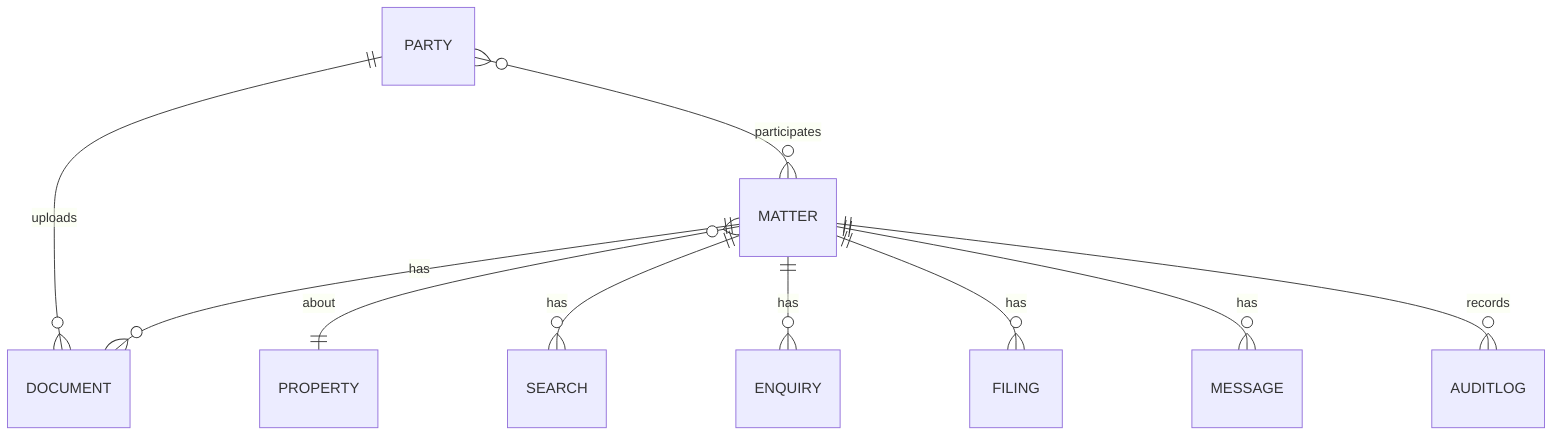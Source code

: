erDiagram
  PARTY ||--o{ DOCUMENT : uploads
  MATTER ||--o{ DOCUMENT : has
  MATTER }o--|| PROPERTY : about
  MATTER ||--o{ SEARCH : has
  MATTER ||--o{ ENQUIRY : has
  MATTER ||--o{ FILING : has
  MATTER ||--o{ MESSAGE : has
  MATTER ||--o{ AUDITLOG : records
  PARTY }o--o{ MATTER : participates